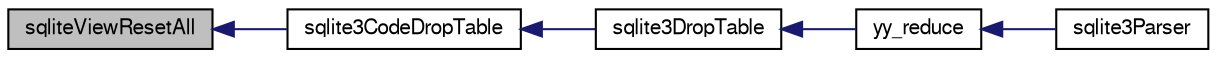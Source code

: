 digraph "sqliteViewResetAll"
{
  edge [fontname="FreeSans",fontsize="10",labelfontname="FreeSans",labelfontsize="10"];
  node [fontname="FreeSans",fontsize="10",shape=record];
  rankdir="LR";
  Node826105 [label="sqliteViewResetAll",height=0.2,width=0.4,color="black", fillcolor="grey75", style="filled", fontcolor="black"];
  Node826105 -> Node826106 [dir="back",color="midnightblue",fontsize="10",style="solid",fontname="FreeSans"];
  Node826106 [label="sqlite3CodeDropTable",height=0.2,width=0.4,color="black", fillcolor="white", style="filled",URL="$sqlite3_8c.html#aaf9a8d65346dc15bfcd60bc48e885f46"];
  Node826106 -> Node826107 [dir="back",color="midnightblue",fontsize="10",style="solid",fontname="FreeSans"];
  Node826107 [label="sqlite3DropTable",height=0.2,width=0.4,color="black", fillcolor="white", style="filled",URL="$sqlite3_8c.html#a5534f77364b5568783c0e50db3c9defb"];
  Node826107 -> Node826108 [dir="back",color="midnightblue",fontsize="10",style="solid",fontname="FreeSans"];
  Node826108 [label="yy_reduce",height=0.2,width=0.4,color="black", fillcolor="white", style="filled",URL="$sqlite3_8c.html#a7c419a9b25711c666a9a2449ef377f14"];
  Node826108 -> Node826109 [dir="back",color="midnightblue",fontsize="10",style="solid",fontname="FreeSans"];
  Node826109 [label="sqlite3Parser",height=0.2,width=0.4,color="black", fillcolor="white", style="filled",URL="$sqlite3_8c.html#a0327d71a5fabe0b6a343d78a2602e72a"];
}
